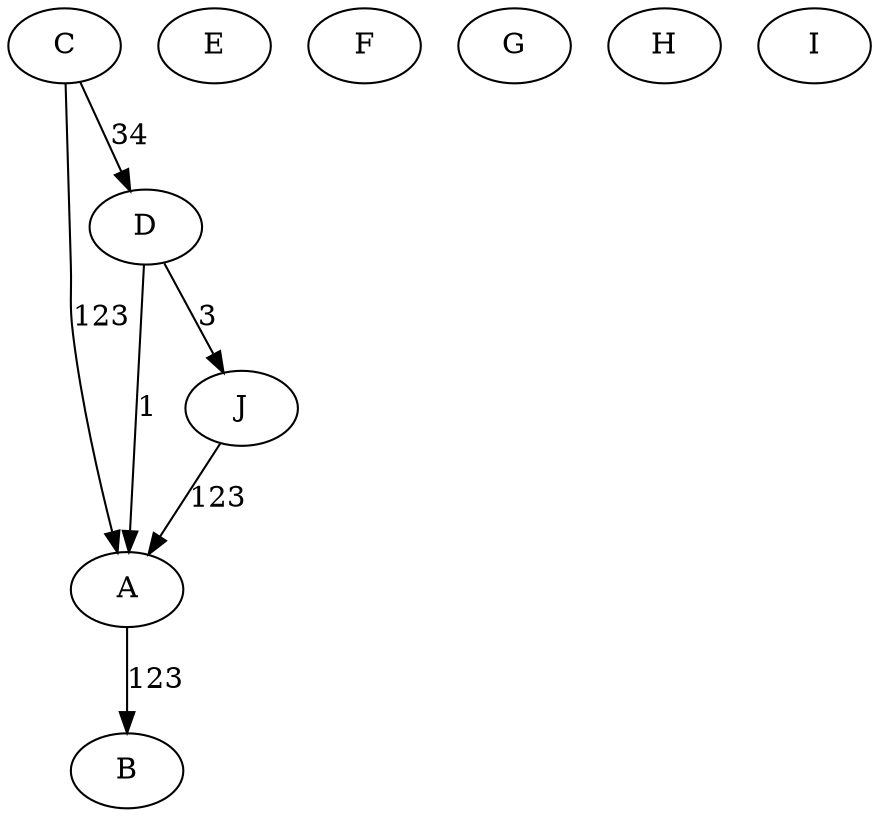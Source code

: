 digraph G {
"A"
"A" -> "B" [ label="123" ];
"B"
"C"
"C" -> "A" [ label="123" ];
"C" -> "D" [ label="34" ];
"D"
"D" -> "A" [ label="1" ];
"D" -> "J" [ label="3" ];
"E"
"F"
"G"
"H"
"I"
"J"
"J" -> "A" [ label="123" ];
}